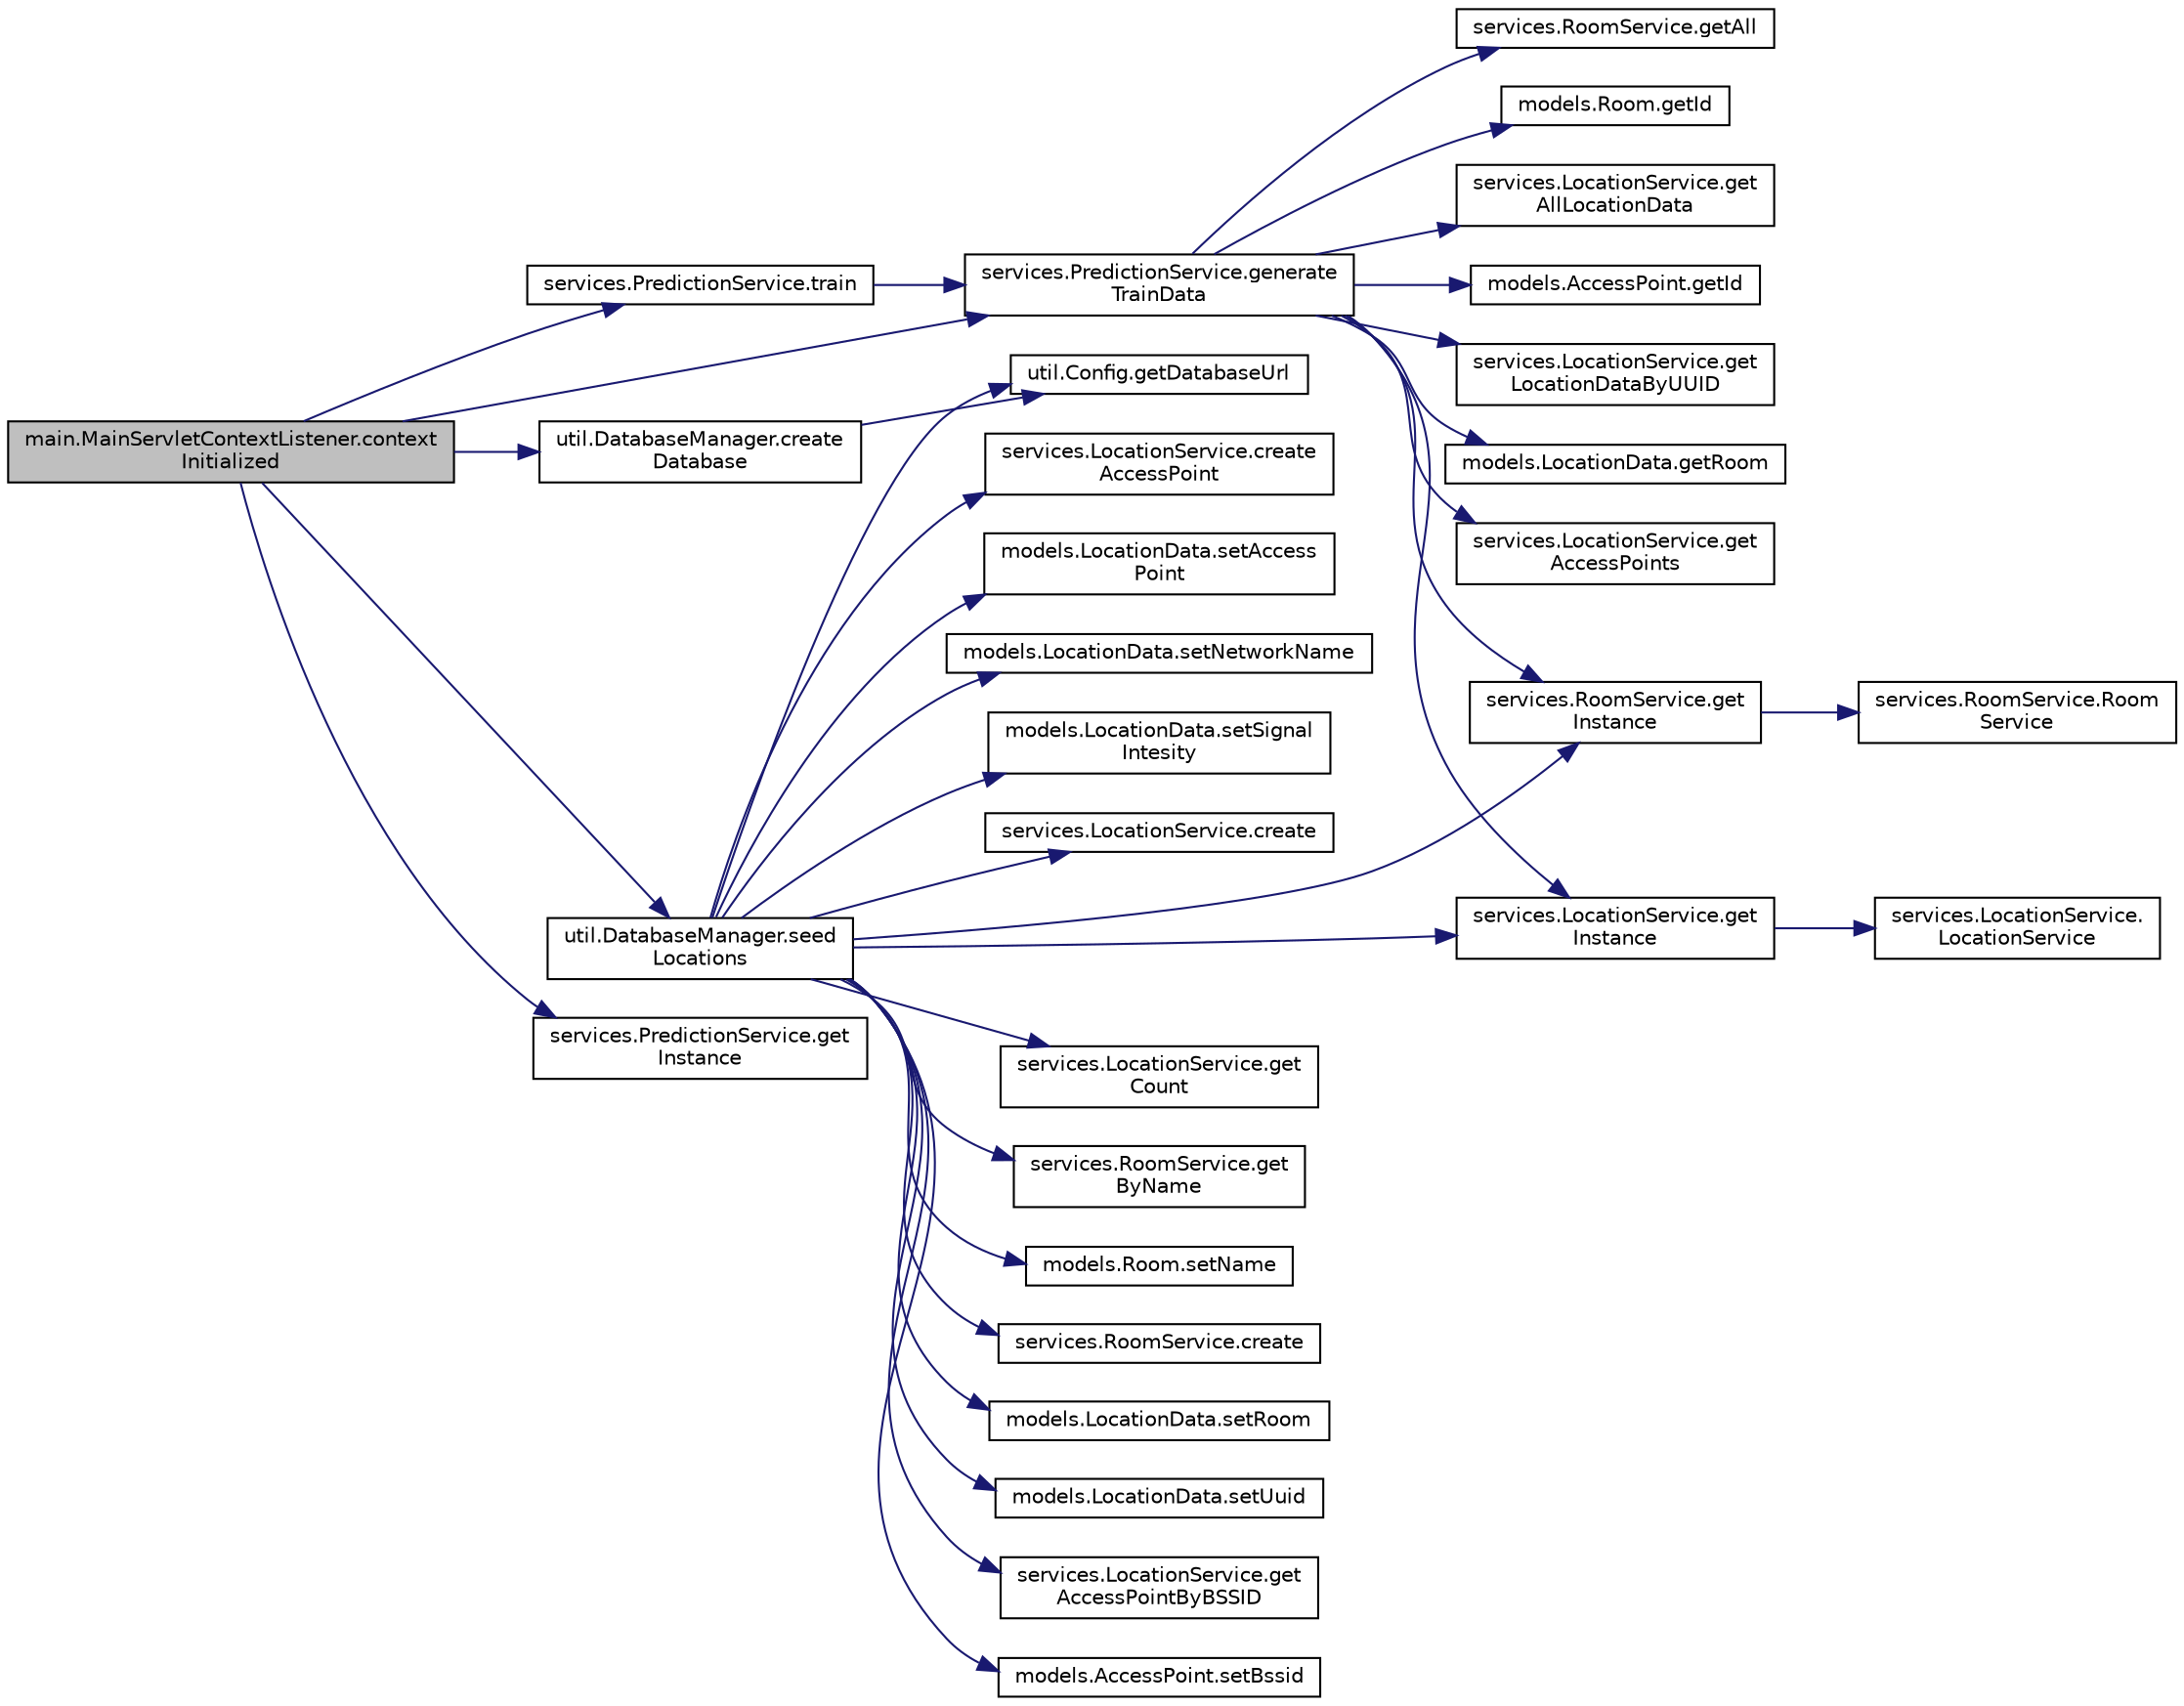 digraph "main.MainServletContextListener.contextInitialized"
{
  edge [fontname="Helvetica",fontsize="10",labelfontname="Helvetica",labelfontsize="10"];
  node [fontname="Helvetica",fontsize="10",shape=record];
  rankdir="LR";
  Node2 [label="main.MainServletContextListener.context\lInitialized",height=0.2,width=0.4,color="black", fillcolor="grey75", style="filled", fontcolor="black"];
  Node2 -> Node3 [color="midnightblue",fontsize="10",style="solid",fontname="Helvetica"];
  Node3 [label="util.DatabaseManager.create\lDatabase",height=0.2,width=0.4,color="black", fillcolor="white", style="filled",URL="$classutil_1_1_database_manager.html#a7f0d2251b07860c6120289ea7fff8600"];
  Node3 -> Node4 [color="midnightblue",fontsize="10",style="solid",fontname="Helvetica"];
  Node4 [label="util.Config.getDatabaseUrl",height=0.2,width=0.4,color="black", fillcolor="white", style="filled",URL="$classutil_1_1_config.html#a1f538708a8d3e2140d73c6a16ea0acd6"];
  Node2 -> Node5 [color="midnightblue",fontsize="10",style="solid",fontname="Helvetica"];
  Node5 [label="util.DatabaseManager.seed\lLocations",height=0.2,width=0.4,color="black", fillcolor="white", style="filled",URL="$classutil_1_1_database_manager.html#a0ea9df6100ce303375a61c1d6e1aa53d"];
  Node5 -> Node4 [color="midnightblue",fontsize="10",style="solid",fontname="Helvetica"];
  Node5 -> Node6 [color="midnightblue",fontsize="10",style="solid",fontname="Helvetica"];
  Node6 [label="services.RoomService.get\lInstance",height=0.2,width=0.4,color="black", fillcolor="white", style="filled",URL="$classservices_1_1_room_service.html#adeddcdbaafe6b272b588002ff3d4d777"];
  Node6 -> Node7 [color="midnightblue",fontsize="10",style="solid",fontname="Helvetica"];
  Node7 [label="services.RoomService.Room\lService",height=0.2,width=0.4,color="black", fillcolor="white", style="filled",URL="$classservices_1_1_room_service.html#a6295cfa7e099005f2f90b9dd5fef09c6"];
  Node5 -> Node8 [color="midnightblue",fontsize="10",style="solid",fontname="Helvetica"];
  Node8 [label="services.RoomService.get\lByName",height=0.2,width=0.4,color="black", fillcolor="white", style="filled",URL="$classservices_1_1_room_service.html#a4e39db08aac7969efceadbe1834ef6e0"];
  Node5 -> Node9 [color="midnightblue",fontsize="10",style="solid",fontname="Helvetica"];
  Node9 [label="models.Room.setName",height=0.2,width=0.4,color="black", fillcolor="white", style="filled",URL="$classmodels_1_1_room.html#ad4f6db5934d3bf8d0705dcf651a985aa"];
  Node5 -> Node10 [color="midnightblue",fontsize="10",style="solid",fontname="Helvetica"];
  Node10 [label="services.RoomService.create",height=0.2,width=0.4,color="black", fillcolor="white", style="filled",URL="$classservices_1_1_room_service.html#a9e9b3c9d33536bdf09d79e853b0432e1"];
  Node5 -> Node11 [color="midnightblue",fontsize="10",style="solid",fontname="Helvetica"];
  Node11 [label="models.LocationData.setRoom",height=0.2,width=0.4,color="black", fillcolor="white", style="filled",URL="$classmodels_1_1_location_data.html#a94546eee9ad9ed3c9a70d953845496d5"];
  Node5 -> Node12 [color="midnightblue",fontsize="10",style="solid",fontname="Helvetica"];
  Node12 [label="models.LocationData.setUuid",height=0.2,width=0.4,color="black", fillcolor="white", style="filled",URL="$classmodels_1_1_location_data.html#a61b1bcf55cd3c7a5f5a6dad649eeefd4"];
  Node5 -> Node13 [color="midnightblue",fontsize="10",style="solid",fontname="Helvetica"];
  Node13 [label="services.LocationService.get\lInstance",height=0.2,width=0.4,color="black", fillcolor="white", style="filled",URL="$classservices_1_1_location_service.html#aa8bbad3b03cffaf61749c7812d5ee938"];
  Node13 -> Node14 [color="midnightblue",fontsize="10",style="solid",fontname="Helvetica"];
  Node14 [label="services.LocationService.\lLocationService",height=0.2,width=0.4,color="black", fillcolor="white", style="filled",URL="$classservices_1_1_location_service.html#a85f8c2226b17fb1dbc11c707f4c8cd73"];
  Node5 -> Node15 [color="midnightblue",fontsize="10",style="solid",fontname="Helvetica"];
  Node15 [label="services.LocationService.get\lAccessPointByBSSID",height=0.2,width=0.4,color="black", fillcolor="white", style="filled",URL="$classservices_1_1_location_service.html#a5cbfdfed7b7fbe42f78e0667291b3c32"];
  Node5 -> Node16 [color="midnightblue",fontsize="10",style="solid",fontname="Helvetica"];
  Node16 [label="models.AccessPoint.setBssid",height=0.2,width=0.4,color="black", fillcolor="white", style="filled",URL="$classmodels_1_1_access_point.html#a25479047a7a2bb7bb54b2ac9563f228f"];
  Node5 -> Node17 [color="midnightblue",fontsize="10",style="solid",fontname="Helvetica"];
  Node17 [label="services.LocationService.create\lAccessPoint",height=0.2,width=0.4,color="black", fillcolor="white", style="filled",URL="$classservices_1_1_location_service.html#a0314b6ab82fed8e2006968d2da5e813e"];
  Node5 -> Node18 [color="midnightblue",fontsize="10",style="solid",fontname="Helvetica"];
  Node18 [label="models.LocationData.setAccess\lPoint",height=0.2,width=0.4,color="black", fillcolor="white", style="filled",URL="$classmodels_1_1_location_data.html#a68a8fe1f2c92de9b41304d4139689807"];
  Node5 -> Node19 [color="midnightblue",fontsize="10",style="solid",fontname="Helvetica"];
  Node19 [label="models.LocationData.setNetworkName",height=0.2,width=0.4,color="black", fillcolor="white", style="filled",URL="$classmodels_1_1_location_data.html#a6e6c5a9a61968e58ed1ae81f2912ef51"];
  Node5 -> Node20 [color="midnightblue",fontsize="10",style="solid",fontname="Helvetica"];
  Node20 [label="models.LocationData.setSignal\lIntesity",height=0.2,width=0.4,color="black", fillcolor="white", style="filled",URL="$classmodels_1_1_location_data.html#a2463bdac8254621dd87a031c5ad3c04a"];
  Node5 -> Node21 [color="midnightblue",fontsize="10",style="solid",fontname="Helvetica"];
  Node21 [label="services.LocationService.create",height=0.2,width=0.4,color="black", fillcolor="white", style="filled",URL="$classservices_1_1_location_service.html#a3265d7c9c96f1ccdb6cd83af74c63764"];
  Node5 -> Node22 [color="midnightblue",fontsize="10",style="solid",fontname="Helvetica"];
  Node22 [label="services.LocationService.get\lCount",height=0.2,width=0.4,color="black", fillcolor="white", style="filled",URL="$classservices_1_1_location_service.html#a47f4a0e233b8a0a7ec46e6c935a5572a"];
  Node2 -> Node23 [color="midnightblue",fontsize="10",style="solid",fontname="Helvetica"];
  Node23 [label="services.PredictionService.get\lInstance",height=0.2,width=0.4,color="black", fillcolor="white", style="filled",URL="$classservices_1_1_prediction_service.html#a35ba77ec13952f312a4b8a369d8a2342"];
  Node2 -> Node24 [color="midnightblue",fontsize="10",style="solid",fontname="Helvetica"];
  Node24 [label="services.PredictionService.generate\lTrainData",height=0.2,width=0.4,color="black", fillcolor="white", style="filled",URL="$classservices_1_1_prediction_service.html#aabbb939a70086467d1874d917238dc88"];
  Node24 -> Node13 [color="midnightblue",fontsize="10",style="solid",fontname="Helvetica"];
  Node24 -> Node25 [color="midnightblue",fontsize="10",style="solid",fontname="Helvetica"];
  Node25 [label="services.LocationService.get\lAccessPoints",height=0.2,width=0.4,color="black", fillcolor="white", style="filled",URL="$classservices_1_1_location_service.html#a03aad0851039778cf376564f6edec050"];
  Node24 -> Node6 [color="midnightblue",fontsize="10",style="solid",fontname="Helvetica"];
  Node24 -> Node26 [color="midnightblue",fontsize="10",style="solid",fontname="Helvetica"];
  Node26 [label="services.RoomService.getAll",height=0.2,width=0.4,color="black", fillcolor="white", style="filled",URL="$classservices_1_1_room_service.html#a8638ce31ba01c962ea29c35afc824b4c"];
  Node24 -> Node27 [color="midnightblue",fontsize="10",style="solid",fontname="Helvetica"];
  Node27 [label="models.Room.getId",height=0.2,width=0.4,color="black", fillcolor="white", style="filled",URL="$classmodels_1_1_room.html#aaaad799593d83ad80c2dad8e5fe89386"];
  Node24 -> Node28 [color="midnightblue",fontsize="10",style="solid",fontname="Helvetica"];
  Node28 [label="services.LocationService.get\lAllLocationData",height=0.2,width=0.4,color="black", fillcolor="white", style="filled",URL="$classservices_1_1_location_service.html#a6f29b1e0b145567c82dbd4d74f8ccd4c"];
  Node24 -> Node29 [color="midnightblue",fontsize="10",style="solid",fontname="Helvetica"];
  Node29 [label="models.AccessPoint.getId",height=0.2,width=0.4,color="black", fillcolor="white", style="filled",URL="$classmodels_1_1_access_point.html#af5c5232bcfc26b75cee59fb801daf431"];
  Node24 -> Node30 [color="midnightblue",fontsize="10",style="solid",fontname="Helvetica"];
  Node30 [label="services.LocationService.get\lLocationDataByUUID",height=0.2,width=0.4,color="black", fillcolor="white", style="filled",URL="$classservices_1_1_location_service.html#abcd32ee2aca7c6455f13526d5717efd9"];
  Node24 -> Node31 [color="midnightblue",fontsize="10",style="solid",fontname="Helvetica"];
  Node31 [label="models.LocationData.getRoom",height=0.2,width=0.4,color="black", fillcolor="white", style="filled",URL="$classmodels_1_1_location_data.html#a41ae96bf5be7e4cca7d1cd6f511cfc9f"];
  Node2 -> Node32 [color="midnightblue",fontsize="10",style="solid",fontname="Helvetica"];
  Node32 [label="services.PredictionService.train",height=0.2,width=0.4,color="black", fillcolor="white", style="filled",URL="$classservices_1_1_prediction_service.html#a169d1fc31786286a2d922036a799b072"];
  Node32 -> Node24 [color="midnightblue",fontsize="10",style="solid",fontname="Helvetica"];
}
